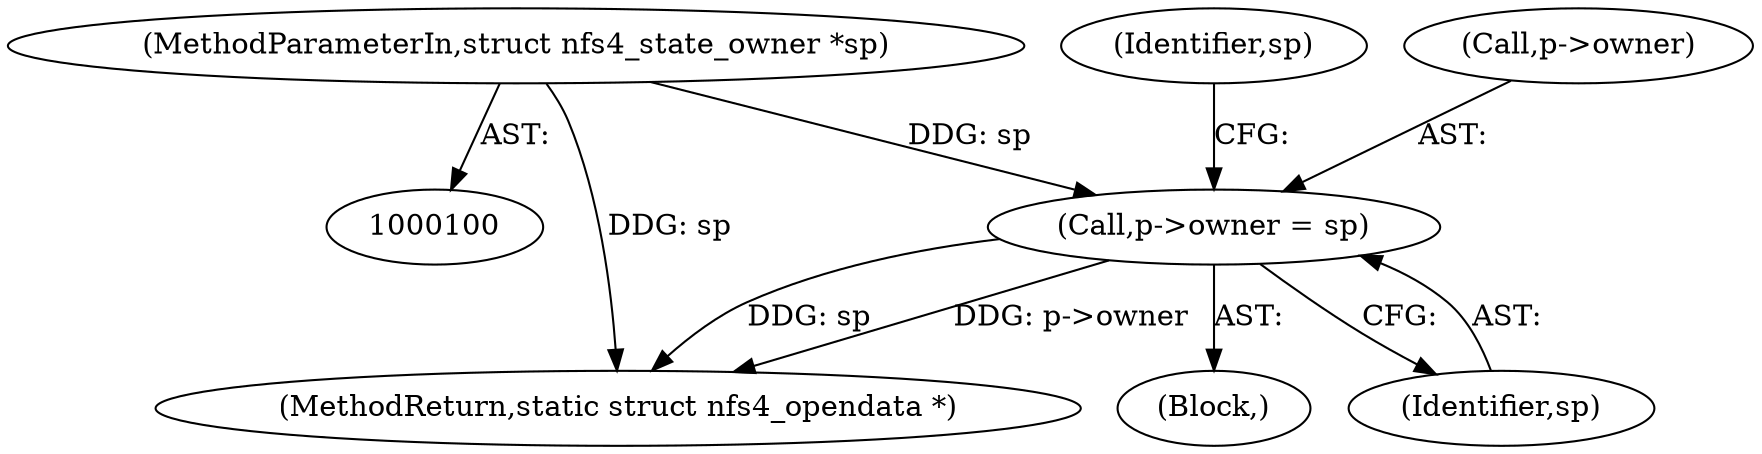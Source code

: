 digraph "0_linux_dc0b027dfadfcb8a5504f7d8052754bf8d501ab9_17@pointer" {
"1000183" [label="(Call,p->owner = sp)"];
"1000102" [label="(MethodParameterIn,struct nfs4_state_owner *sp)"];
"1000183" [label="(Call,p->owner = sp)"];
"1000389" [label="(MethodReturn,static struct nfs4_opendata *)"];
"1000102" [label="(MethodParameterIn,struct nfs4_state_owner *sp)"];
"1000191" [label="(Identifier,sp)"];
"1000106" [label="(Block,)"];
"1000184" [label="(Call,p->owner)"];
"1000187" [label="(Identifier,sp)"];
"1000183" -> "1000106"  [label="AST: "];
"1000183" -> "1000187"  [label="CFG: "];
"1000184" -> "1000183"  [label="AST: "];
"1000187" -> "1000183"  [label="AST: "];
"1000191" -> "1000183"  [label="CFG: "];
"1000183" -> "1000389"  [label="DDG: p->owner"];
"1000183" -> "1000389"  [label="DDG: sp"];
"1000102" -> "1000183"  [label="DDG: sp"];
"1000102" -> "1000100"  [label="AST: "];
"1000102" -> "1000389"  [label="DDG: sp"];
}
